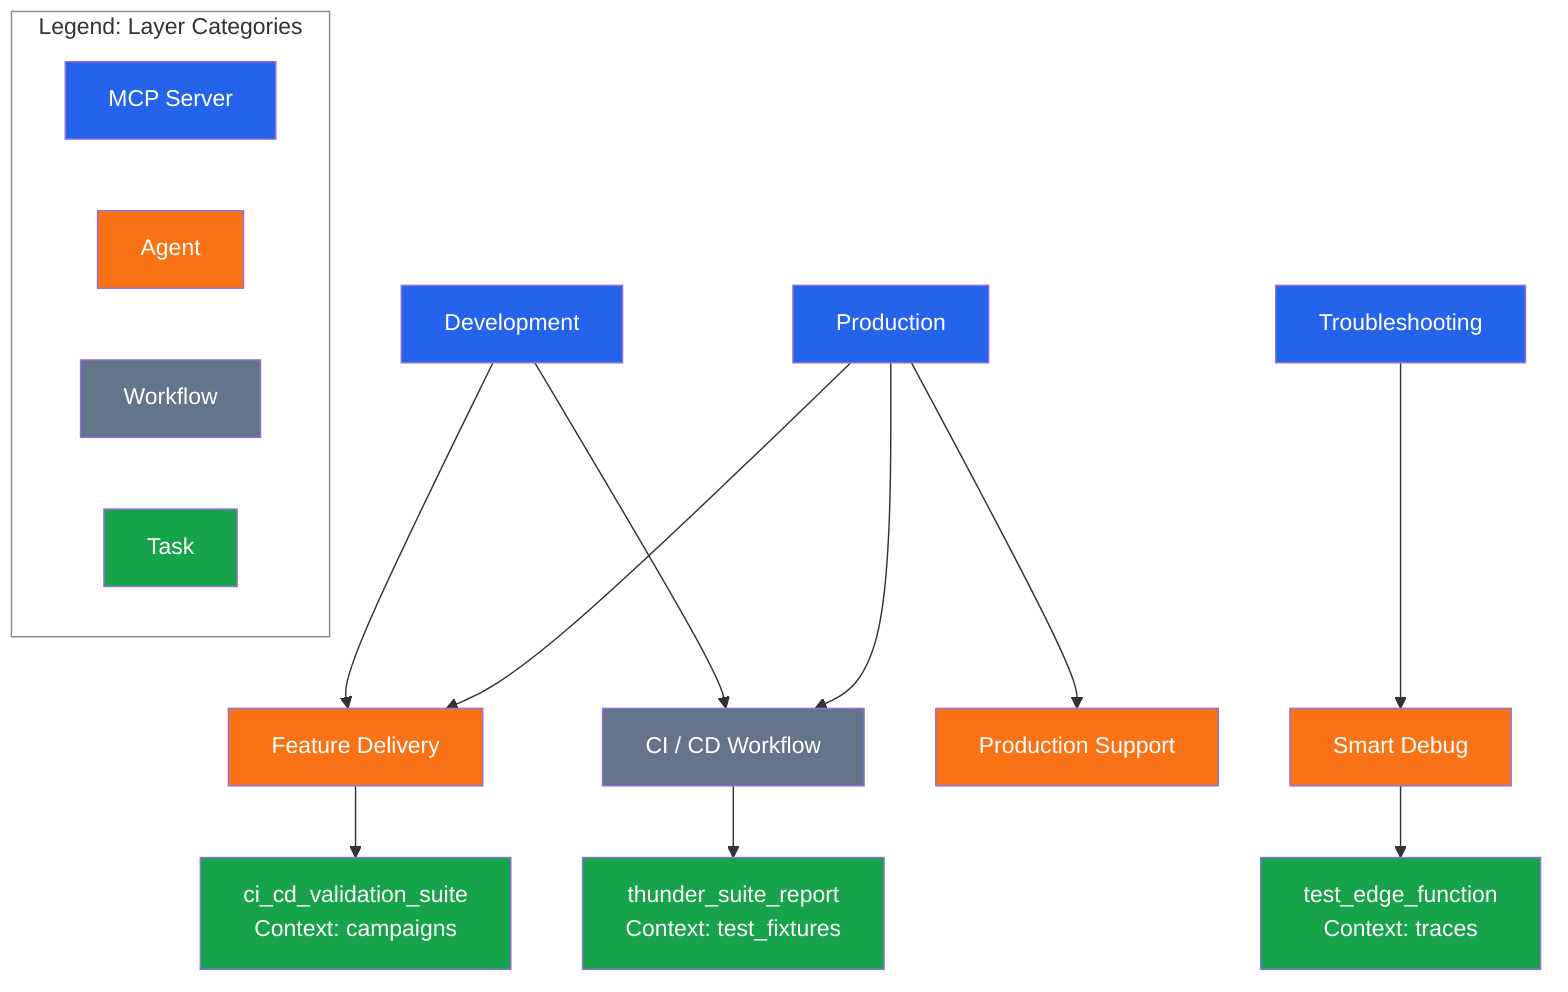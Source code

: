 %% MCP Server Matrix (Detail)
%% accTitle: MCP Server Matrix
%% accDescr: Detailed mapping of MCP servers to agent workflows, tools, and context store paths with color coding
%% Palette: prod #2563eb, dev #16a34a, trouble #f97316, docs #16a34a, reports #facc15
graph TD
  %% Top: MCP Servers
  Prod["Production"]:::mcp
  Dev["Development"]:::mcp
  Trouble["Troubleshooting"]:::mcp

  %% Middle: Workflows & Agents (condensed)
  FD["Feature Delivery"]:::agent
  SD["Smart Debug"]:::agent
  PS["Production Support"]:::agent
  CI["CI / CD Workflow"]:::workflow

  %% Next: Tasks (condensed)
  ProdTools["ci_cd_validation_suite\nContext: campaigns"]:::task
  DevTools["thunder_suite_report\nContext: test_fixtures"]:::task
  TroubleTools["test_edge_function\nContext: traces"]:::task

  %% Flows
  Prod --> FD
  Prod --> PS
  Prod --> CI
  Dev --> FD
  Dev --> CI
  Trouble --> SD

  FD --> ProdTools
  CI --> DevTools
  SD --> TroubleTools

  classDef mcp fill:#2563eb,color:#fff;
  classDef agent fill:#f97316,color:#fff;
  classDef workflow fill:#64748b,color:#fff;
  classDef task fill:#16a34a,color:#fff;

  %% Legend at bottom
  subgraph LEGEND["Legend: Layer Categories"]
    direction LR
  L1["MCP Server"]
  L2["Agent"]
  L3["Workflow"]
  L4["Task"]
    style LEGEND fill:#fff,stroke:#888,stroke-width:1px
  style L1 fill:#2563eb,color:#fff
  style L2 fill:#f97316,color:#fff
  style L3 fill:#64748b,color:#fff
  style L4 fill:#16a34a,color:#fff
  end
